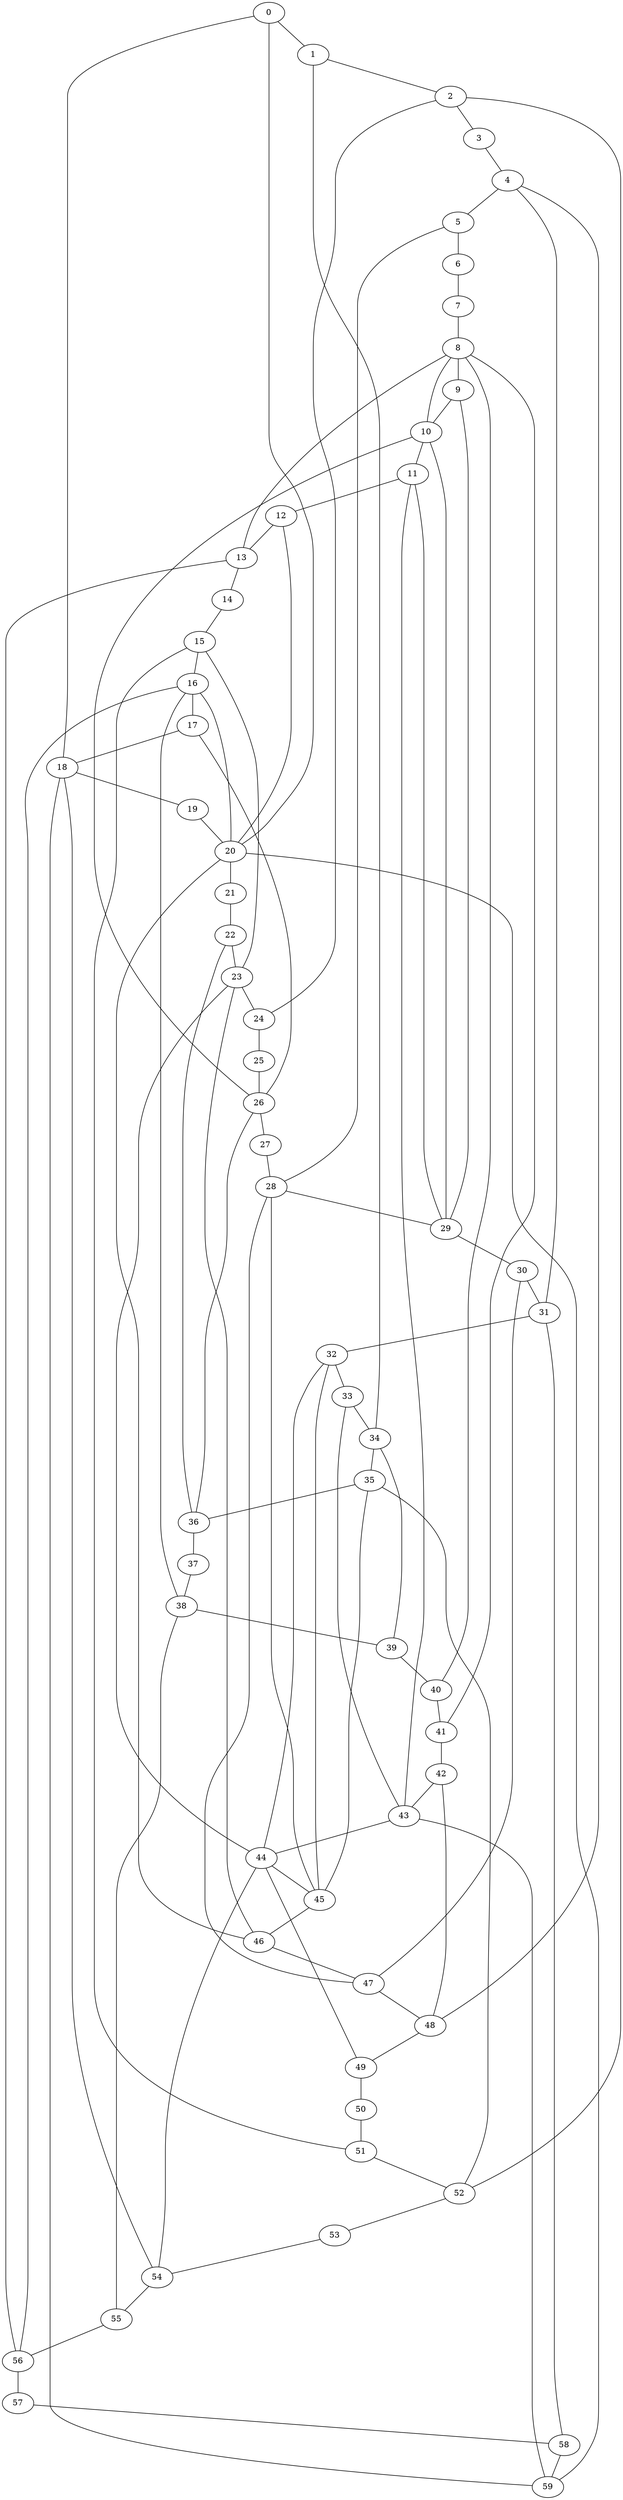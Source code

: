 
graph graphname {
    0 -- 1
0 -- 20
0 -- 18
1 -- 2
1 -- 34
2 -- 3
2 -- 52
2 -- 24
3 -- 4
4 -- 5
4 -- 31
4 -- 48
5 -- 6
5 -- 28
6 -- 7
7 -- 8
8 -- 9
8 -- 13
8 -- 40
8 -- 10
8 -- 41
9 -- 10
9 -- 29
10 -- 11
10 -- 26
10 -- 29
11 -- 12
11 -- 43
11 -- 29
12 -- 13
12 -- 20
13 -- 14
13 -- 56
14 -- 15
15 -- 16
15 -- 23
15 -- 51
16 -- 17
16 -- 38
16 -- 20
16 -- 56
17 -- 18
17 -- 26
18 -- 19
18 -- 59
18 -- 54
19 -- 20
20 -- 21
20 -- 59
20 -- 46
21 -- 22
22 -- 23
22 -- 36
23 -- 24
23 -- 44
23 -- 46
24 -- 25
25 -- 26
26 -- 27
26 -- 36
27 -- 28
28 -- 29
28 -- 45
28 -- 47
29 -- 30
30 -- 31
30 -- 47
31 -- 32
31 -- 58
32 -- 33
32 -- 44
32 -- 45
33 -- 34
33 -- 43
34 -- 35
34 -- 39
35 -- 36
35 -- 45
35 -- 52
36 -- 37
37 -- 38
38 -- 39
38 -- 55
39 -- 40
40 -- 41
41 -- 42
42 -- 43
42 -- 48
43 -- 44
43 -- 59
44 -- 45
44 -- 49
44 -- 54
45 -- 46
46 -- 47
47 -- 48
48 -- 49
49 -- 50
50 -- 51
51 -- 52
52 -- 53
53 -- 54
54 -- 55
55 -- 56
56 -- 57
57 -- 58
58 -- 59

}
